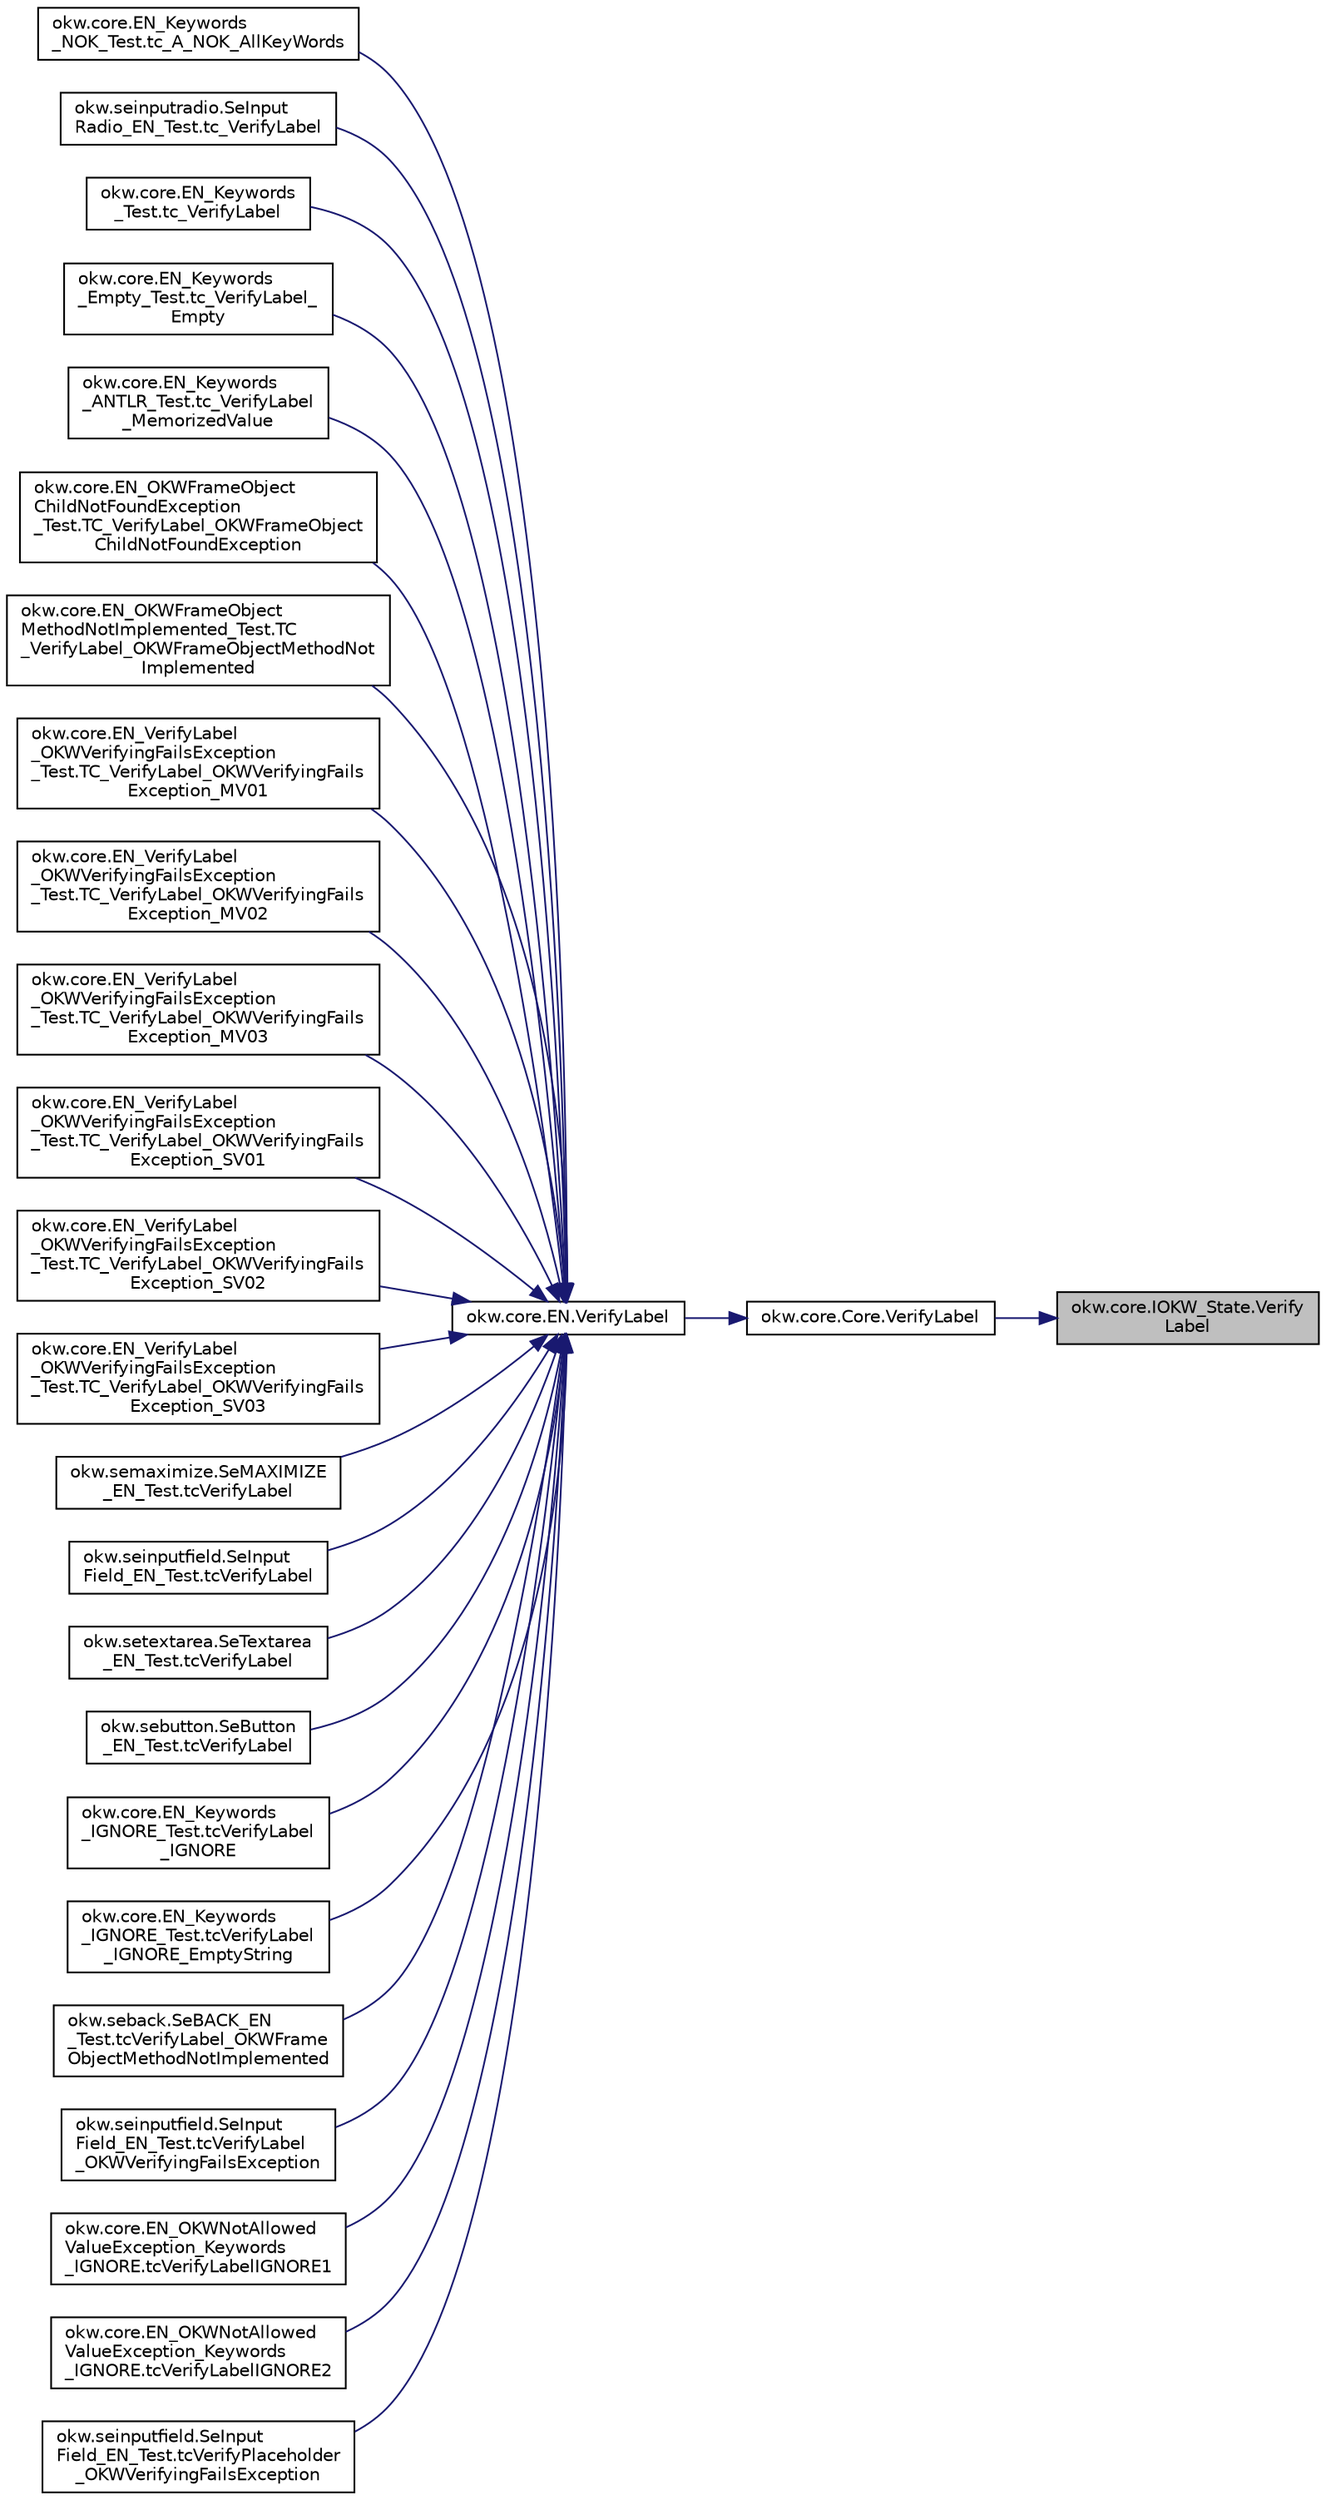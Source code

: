 digraph "okw.core.IOKW_State.VerifyLabel"
{
 // INTERACTIVE_SVG=YES
 // LATEX_PDF_SIZE
  edge [fontname="Helvetica",fontsize="10",labelfontname="Helvetica",labelfontsize="10"];
  node [fontname="Helvetica",fontsize="10",shape=record];
  rankdir="RL";
  Node1 [label="okw.core.IOKW_State.Verify\lLabel",height=0.2,width=0.4,color="black", fillcolor="grey75", style="filled", fontcolor="black",tooltip="Überprüft die Beschreibung des Objektes."];
  Node1 -> Node2 [dir="back",color="midnightblue",fontsize="10",style="solid",fontname="Helvetica"];
  Node2 [label="okw.core.Core.VerifyLabel",height=0.2,width=0.4,color="black", fillcolor="white", style="filled",URL="$classokw_1_1core_1_1_core.html#a278a288682afcbfad17e90df17e3c53d",tooltip="Überprüft die Beschreibung des Objektes."];
  Node2 -> Node3 [dir="back",color="midnightblue",fontsize="10",style="solid",fontname="Helvetica"];
  Node3 [label="okw.core.EN.VerifyLabel",height=0.2,width=0.4,color="black", fillcolor="white", style="filled",URL="$classokw_1_1core_1_1_e_n.html#a81fa4af81b53e8e8fc2274e3767b9dce",tooltip="Überprüft die Beschreibung des Objektes."];
  Node3 -> Node4 [dir="back",color="midnightblue",fontsize="10",style="solid",fontname="Helvetica"];
  Node4 [label="okw.core.EN_Keywords\l_NOK_Test.tc_A_NOK_AllKeyWords",height=0.2,width=0.4,color="black", fillcolor="white", style="filled",URL="$classokw_1_1core_1_1_e_n___keywords___n_o_k___test.html#accf1c3d2b1258a59b77ae759a7ee0aeb",tooltip="Prüft methoden aufruf für einen einfachen Click."];
  Node3 -> Node5 [dir="back",color="midnightblue",fontsize="10",style="solid",fontname="Helvetica"];
  Node5 [label="okw.seinputradio.SeInput\lRadio_EN_Test.tc_VerifyLabel",height=0.2,width=0.4,color="black", fillcolor="white", style="filled",URL="$classokw_1_1seinputradio_1_1_se_input_radio___e_n___test.html#a7f16312f4a565962ab70f7b21fd2043b",tooltip="Test des Schlüsselwortes VerifyLabel für den GUI-Adapter SeInputRadio."];
  Node3 -> Node6 [dir="back",color="midnightblue",fontsize="10",style="solid",fontname="Helvetica"];
  Node6 [label="okw.core.EN_Keywords\l_Test.tc_VerifyLabel",height=0.2,width=0.4,color="black", fillcolor="white", style="filled",URL="$classokw_1_1core_1_1_e_n___keywords___test.html#afdc4701233a4a1befffba818235fb52e",tooltip="\"Normaler\" Testfall für das Schlüsselwort EN.VerifyLabel(String,String)."];
  Node3 -> Node7 [dir="back",color="midnightblue",fontsize="10",style="solid",fontname="Helvetica"];
  Node7 [label="okw.core.EN_Keywords\l_Empty_Test.tc_VerifyLabel_\lEmpty",height=0.2,width=0.4,color="black", fillcolor="white", style="filled",URL="$classokw_1_1core_1_1_e_n___keywords___empty___test.html#a795ebffbf7497fe2f858f8edaabe4892",tooltip="Prüft \"${EMPTY}\" für das Schlüsslewort VerifyLabel(strng,string)"];
  Node3 -> Node8 [dir="back",color="midnightblue",fontsize="10",style="solid",fontname="Helvetica"];
  Node8 [label="okw.core.EN_Keywords\l_ANTLR_Test.tc_VerifyLabel\l_MemorizedValue",height=0.2,width=0.4,color="black", fillcolor="white", style="filled",URL="$classokw_1_1core_1_1_e_n___keywords___a_n_t_l_r___test.html#aa3552e4c8cbb84244d0a93a3db442d80",tooltip=" "];
  Node3 -> Node9 [dir="back",color="midnightblue",fontsize="10",style="solid",fontname="Helvetica"];
  Node9 [label="okw.core.EN_OKWFrameObject\lChildNotFoundException\l_Test.TC_VerifyLabel_OKWFrameObject\lChildNotFoundException",height=0.2,width=0.4,color="black", fillcolor="white", style="filled",URL="$classokw_1_1core_1_1_e_n___o_k_w_frame_object_child_not_found_exception___test.html#a493b5450b4158a150ea3cc0a7164085e",tooltip="Prüft ob die Ausnahme OKWFrameObjectChildNotFoundException durch die LFC-VerifyCaption ausgelöst wird..."];
  Node3 -> Node10 [dir="back",color="midnightblue",fontsize="10",style="solid",fontname="Helvetica"];
  Node10 [label="okw.core.EN_OKWFrameObject\lMethodNotImplemented_Test.TC\l_VerifyLabel_OKWFrameObjectMethodNot\lImplemented",height=0.2,width=0.4,color="black", fillcolor="white", style="filled",URL="$classokw_1_1core_1_1_e_n___o_k_w_frame_object_method_not_implemented___test.html#a2dfff1dd9eb94603406b43bf461cc341",tooltip="Prüft ob die Ausnahme OKWFrameObjectMethodNotImplemented von VerifyCaption( FN, ExpVal ) ausgelöst wi..."];
  Node3 -> Node11 [dir="back",color="midnightblue",fontsize="10",style="solid",fontname="Helvetica"];
  Node11 [label="okw.core.EN_VerifyLabel\l_OKWVerifyingFailsException\l_Test.TC_VerifyLabel_OKWVerifyingFails\lException_MV01",height=0.2,width=0.4,color="black", fillcolor="white", style="filled",URL="$classokw_1_1core_1_1_e_n___verify_label___o_k_w_verifying_fails_exception___test.html#a54103277312a054fa96bbde85360bf31",tooltip="Prüft, ob die Ausnahme OKWVerifyingFailsException bei einem Soll/Ist-Vergleich ausgelöst wird."];
  Node3 -> Node12 [dir="back",color="midnightblue",fontsize="10",style="solid",fontname="Helvetica"];
  Node12 [label="okw.core.EN_VerifyLabel\l_OKWVerifyingFailsException\l_Test.TC_VerifyLabel_OKWVerifyingFails\lException_MV02",height=0.2,width=0.4,color="black", fillcolor="white", style="filled",URL="$classokw_1_1core_1_1_e_n___verify_label___o_k_w_verifying_fails_exception___test.html#a654fcf5b8ce2d08403175440d9fb8eaa",tooltip="Prüft, ob die Ausnahme OKWVerifyingFailsException bei einem Soll/Ist-Vergleich ausgelöst wird."];
  Node3 -> Node13 [dir="back",color="midnightblue",fontsize="10",style="solid",fontname="Helvetica"];
  Node13 [label="okw.core.EN_VerifyLabel\l_OKWVerifyingFailsException\l_Test.TC_VerifyLabel_OKWVerifyingFails\lException_MV03",height=0.2,width=0.4,color="black", fillcolor="white", style="filled",URL="$classokw_1_1core_1_1_e_n___verify_label___o_k_w_verifying_fails_exception___test.html#a39444df808b6cb73af9c88c373aceb4c",tooltip="Prüft, ob die Ausnahme OKWVerifyingFailsException bei einem Soll/Ist-Vergleich ausgelöst wird."];
  Node3 -> Node14 [dir="back",color="midnightblue",fontsize="10",style="solid",fontname="Helvetica"];
  Node14 [label="okw.core.EN_VerifyLabel\l_OKWVerifyingFailsException\l_Test.TC_VerifyLabel_OKWVerifyingFails\lException_SV01",height=0.2,width=0.4,color="black", fillcolor="white", style="filled",URL="$classokw_1_1core_1_1_e_n___verify_label___o_k_w_verifying_fails_exception___test.html#aa9c548ebb444ae8b8b8424e1bf76e8bc",tooltip="Prüft, ob die Ausnahme OKWVerifyingFailsException bei einem Soll/Ist-Vergleich ausgelöst wird."];
  Node3 -> Node15 [dir="back",color="midnightblue",fontsize="10",style="solid",fontname="Helvetica"];
  Node15 [label="okw.core.EN_VerifyLabel\l_OKWVerifyingFailsException\l_Test.TC_VerifyLabel_OKWVerifyingFails\lException_SV02",height=0.2,width=0.4,color="black", fillcolor="white", style="filled",URL="$classokw_1_1core_1_1_e_n___verify_label___o_k_w_verifying_fails_exception___test.html#a4eb90d484ffa394f32c424cfbcd0c67e",tooltip="Prüft, ob die Ausnahme OKWVerifyingFailsException bei einem Soll/Ist-Vergleich ausgelöst wird."];
  Node3 -> Node16 [dir="back",color="midnightblue",fontsize="10",style="solid",fontname="Helvetica"];
  Node16 [label="okw.core.EN_VerifyLabel\l_OKWVerifyingFailsException\l_Test.TC_VerifyLabel_OKWVerifyingFails\lException_SV03",height=0.2,width=0.4,color="black", fillcolor="white", style="filled",URL="$classokw_1_1core_1_1_e_n___verify_label___o_k_w_verifying_fails_exception___test.html#a565740187d2c414e2d316bc8dd8c6dd9",tooltip="Prüft, ob die Ausnahme OKWVerifyingFailsException bei einem Soll/Ist-Vergleich ausgelöst wird."];
  Node3 -> Node17 [dir="back",color="midnightblue",fontsize="10",style="solid",fontname="Helvetica"];
  Node17 [label="okw.semaximize.SeMAXIMIZE\l_EN_Test.tcVerifyLabel",height=0.2,width=0.4,color="black", fillcolor="white", style="filled",URL="$classokw_1_1semaximize_1_1_se_m_a_x_i_m_i_z_e___e_n___test.html#aa5e2d93fef29c0ecaf46223fd248e5b2",tooltip="Test des Schlüsselwortes \"VerifyLabel( FN, ExpVal ) für SeMAXIMIZE."];
  Node3 -> Node18 [dir="back",color="midnightblue",fontsize="10",style="solid",fontname="Helvetica"];
  Node18 [label="okw.seinputfield.SeInput\lField_EN_Test.tcVerifyLabel",height=0.2,width=0.4,color="black", fillcolor="white", style="filled",URL="$classokw_1_1seinputfield_1_1_se_input_field___e_n___test.html#ad58ee8f6d7d85c1988221e841f04df9f",tooltip="Testet ob das Schlüsselwort VerifyLabel( FN, ExpVal ) der Klasse SeInputText implementiert ist."];
  Node3 -> Node19 [dir="back",color="midnightblue",fontsize="10",style="solid",fontname="Helvetica"];
  Node19 [label="okw.setextarea.SeTextarea\l_EN_Test.tcVerifyLabel",height=0.2,width=0.4,color="black", fillcolor="white", style="filled",URL="$classokw_1_1setextarea_1_1_se_textarea___e_n___test.html#ada8a3f808157497bbc457bdcd23e58d8",tooltip="Prüft, ob die Methode VerifyLabel für SeTextarea implementiert ist."];
  Node3 -> Node20 [dir="back",color="midnightblue",fontsize="10",style="solid",fontname="Helvetica"];
  Node20 [label="okw.sebutton.SeButton\l_EN_Test.tcVerifyLabel",height=0.2,width=0.4,color="black", fillcolor="white", style="filled",URL="$classokw_1_1sebutton_1_1_se_button___e_n___test.html#abad9ff3b3ea03107ad7aa079f3b8fa58",tooltip="Test des Schlüsselwortes VerifyLabel für den GUI-Adapter SeButton."];
  Node3 -> Node21 [dir="back",color="midnightblue",fontsize="10",style="solid",fontname="Helvetica"];
  Node21 [label="okw.core.EN_Keywords\l_IGNORE_Test.tcVerifyLabel\l_IGNORE",height=0.2,width=0.4,color="black", fillcolor="white", style="filled",URL="$classokw_1_1core_1_1_e_n___keywords___i_g_n_o_r_e___test.html#a7874d22533bab9ebe68c087d9f00e716",tooltip="Prüft ob das Schlüsselwort VerifyLabel( FN, \"${IGNORE}\" ) nicht ausgeführt wird."];
  Node3 -> Node22 [dir="back",color="midnightblue",fontsize="10",style="solid",fontname="Helvetica"];
  Node22 [label="okw.core.EN_Keywords\l_IGNORE_Test.tcVerifyLabel\l_IGNORE_EmptyString",height=0.2,width=0.4,color="black", fillcolor="white", style="filled",URL="$classokw_1_1core_1_1_e_n___keywords___i_g_n_o_r_e___test.html#ab1a949e15601bc0b261d34c106f9427d",tooltip="Prüft ob das Schlüsselwort VerifyLabel( FN, \"\" ) nicht ausgeführt wird."];
  Node3 -> Node23 [dir="back",color="midnightblue",fontsize="10",style="solid",fontname="Helvetica"];
  Node23 [label="okw.seback.SeBACK_EN\l_Test.tcVerifyLabel_OKWFrame\lObjectMethodNotImplemented",height=0.2,width=0.4,color="black", fillcolor="white", style="filled",URL="$classokw_1_1seback_1_1_se_b_a_c_k___e_n___test.html#a846f2f3d840d4b36ad044878d29c09be",tooltip="Test des Schlüsselwortes \"VerifyLabel( FN, ExpVal ) für SeBACK."];
  Node3 -> Node24 [dir="back",color="midnightblue",fontsize="10",style="solid",fontname="Helvetica"];
  Node24 [label="okw.seinputfield.SeInput\lField_EN_Test.tcVerifyLabel\l_OKWVerifyingFailsException",height=0.2,width=0.4,color="black", fillcolor="white", style="filled",URL="$classokw_1_1seinputfield_1_1_se_input_field___e_n___test.html#a67db9ccbfdc107bcc67e5c9ab8a39e18",tooltip="Prüft, ob die Methode VerifyLabel bei einer Soll/Ist Abweichung die Ausnahme OKWVerifyingFailsExcepti..."];
  Node3 -> Node25 [dir="back",color="midnightblue",fontsize="10",style="solid",fontname="Helvetica"];
  Node25 [label="okw.core.EN_OKWNotAllowed\lValueException_Keywords\l_IGNORE.tcVerifyLabelIGNORE1",height=0.2,width=0.4,color="black", fillcolor="white", style="filled",URL="$classokw_1_1core_1_1_e_n___o_k_w_not_allowed_value_exception___keywords___i_g_n_o_r_e.html#af0539040232d96a34805011c128e0bad",tooltip="Prüft ob \"${IGNORE} \" die Ausnahme okw.exceptions.OKWNotAllowedValueException auslöst."];
  Node3 -> Node26 [dir="back",color="midnightblue",fontsize="10",style="solid",fontname="Helvetica"];
  Node26 [label="okw.core.EN_OKWNotAllowed\lValueException_Keywords\l_IGNORE.tcVerifyLabelIGNORE2",height=0.2,width=0.4,color="black", fillcolor="white", style="filled",URL="$classokw_1_1core_1_1_e_n___o_k_w_not_allowed_value_exception___keywords___i_g_n_o_r_e.html#a2c83a1a7cabe15d8e97851304d2c0b6b",tooltip="Prüft ob \"\"${IGNORE}${TCN}\" die Ausnahme okw.exceptions.OKWNotAllowedValueException auslöst."];
  Node3 -> Node27 [dir="back",color="midnightblue",fontsize="10",style="solid",fontname="Helvetica"];
  Node27 [label="okw.seinputfield.SeInput\lField_EN_Test.tcVerifyPlaceholder\l_OKWVerifyingFailsException",height=0.2,width=0.4,color="black", fillcolor="white", style="filled",URL="$classokw_1_1seinputfield_1_1_se_input_field___e_n___test.html#ac3947425e932a16667e10232b413665d",tooltip="Prüft, ob die Methode VerifyPlaceholder bei einer Soll/Ist Abweichung die Ausnahme OKWVerifyingFailsE..."];
}

